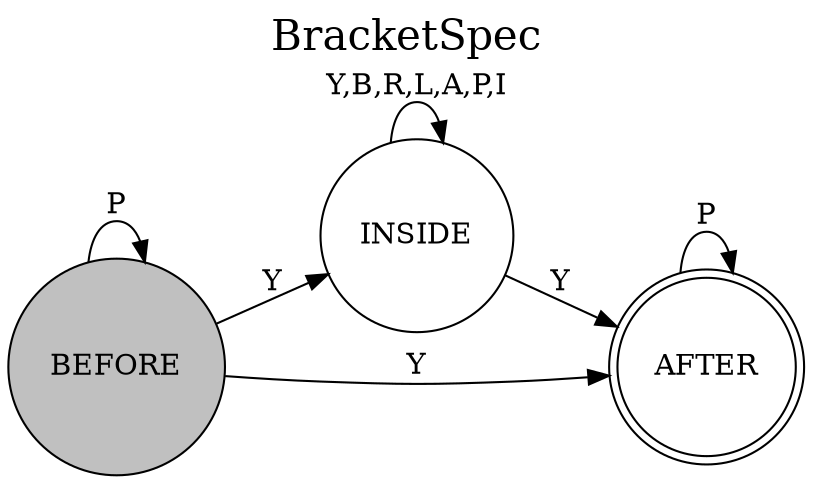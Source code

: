 digraph g {
label="BracketSpec";
labelloc=top;
fontsize=20;
rankdir=LR;
BEFORE[shape=circle, style=filled, fillcolor=gray];
INSIDE[shape=circle];
AFTER [shape=doublecircle];
BEFORE -> BEFORE [label="P"];
BEFORE -> INSIDE [label="Y"];
BEFORE -> AFTER  [label="Y"];
INSIDE -> INSIDE [label="Y,B,R,L,A,P,I"];
INSIDE -> AFTER  [label="Y"];
AFTER  -> AFTER  [label="P"];
}
